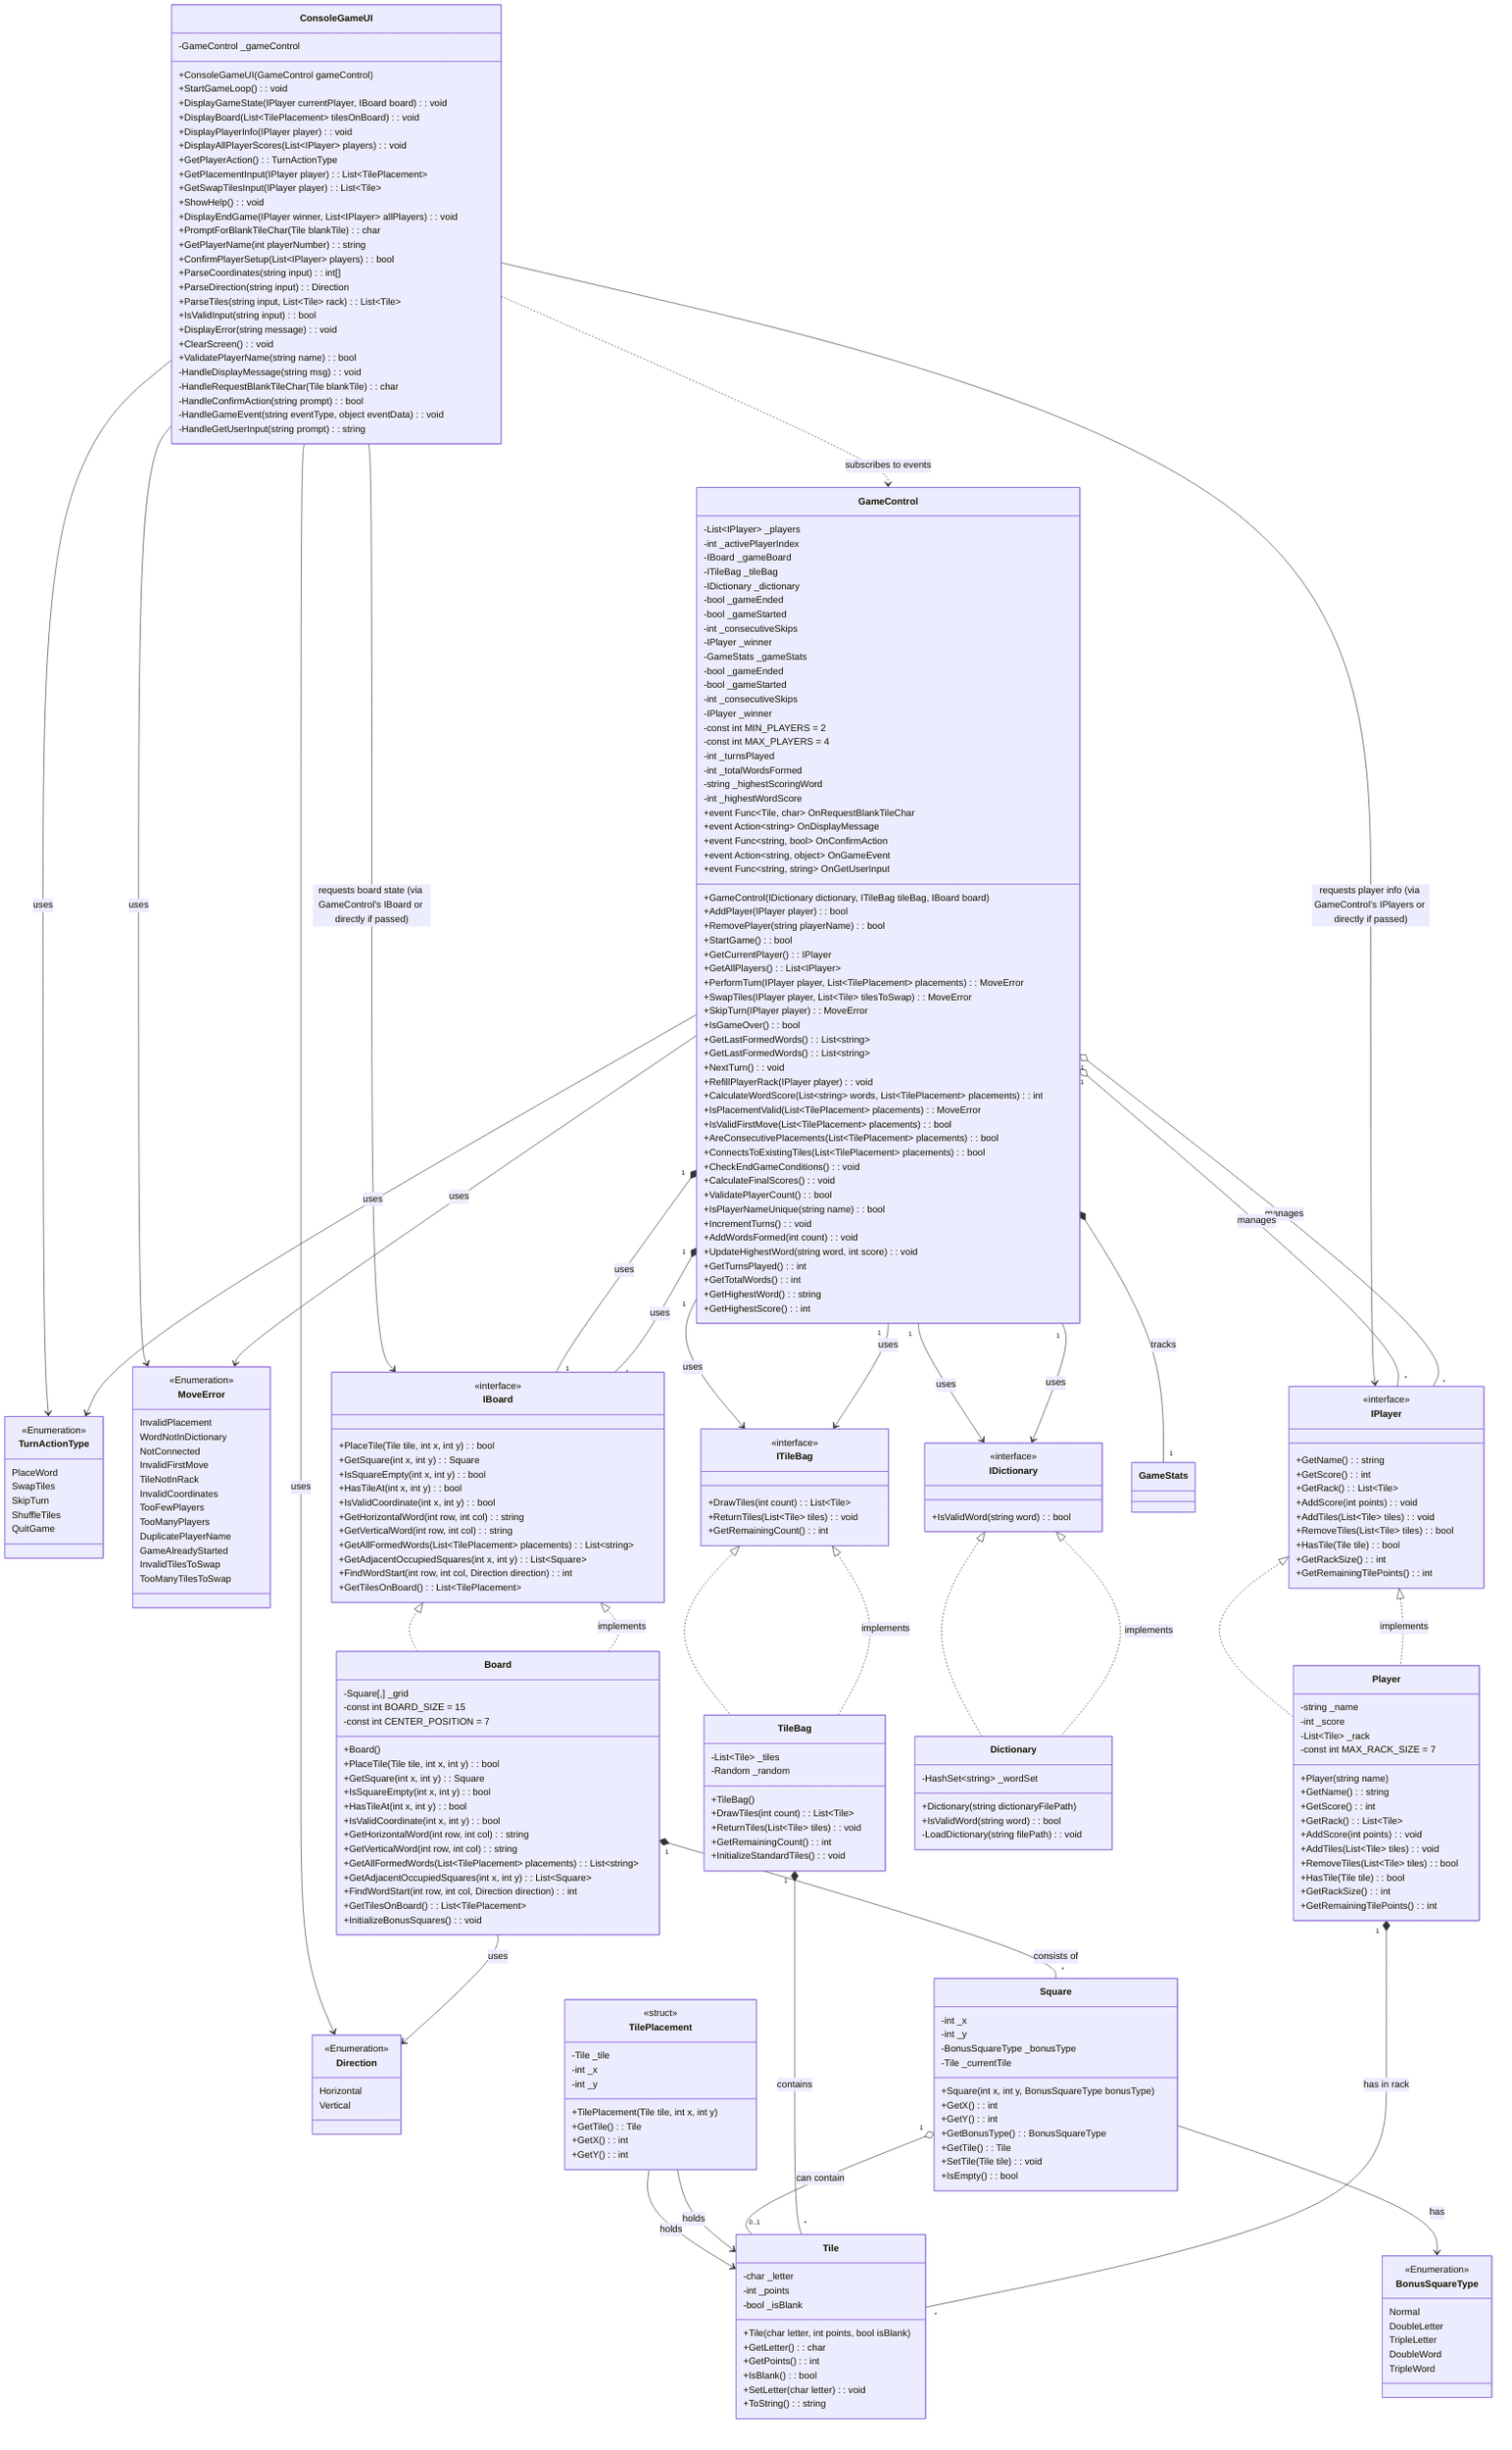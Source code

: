 classDiagram
    direction TB

    %% ENUMS
    class BonusSquareType {
        <<Enumeration>>
        Normal
        DoubleLetter
        TripleLetter
        DoubleWord
        TripleWord
    }

    class TurnActionType {
        <<Enumeration>>
        PlaceWord
        SwapTiles
        SkipTurn
        ShuffleTiles
        QuitGame
    }

    class Direction {
        <<Enumeration>>
        Horizontal
        Vertical
    }

    class MoveError {
        <<Enumeration>>
        InvalidPlacement
        WordNotInDictionary
        NotConnected
        InvalidFirstMove
        TileNotInRack
        InvalidCoordinates
        TooFewPlayers
        TooManyPlayers
        DuplicatePlayerName
        GameAlreadyStarted
        InvalidTilesToSwap
        TooManyTilesToSwap
    }

    %% INTERFACES
    class IDictionary {
        <<interface>>
        +IsValidWord(string word) : bool
    }

    class ITileBag {
        <<interface>>
        +DrawTiles(int count) : List~Tile~
        +ReturnTiles(List~Tile~ tiles) : void
        +GetRemainingCount() : int
    }

    class IPlayer {
        <<interface>>
        +GetName() : string
        +GetScore() : int
        +GetRack() : List~Tile~
        +AddScore(int points) : void
        +AddTiles(List~Tile~ tiles) : void
        +RemoveTiles(List~Tile~ tiles) : bool
        +HasTile(Tile tile) : bool
        +GetRackSize() : int
        +GetRemainingTilePoints() : int
    }

    class IBoard {
        <<interface>>
        +PlaceTile(Tile tile, int x, int y) : bool
        +GetSquare(int x, int y) : Square
        +IsSquareEmpty(int x, int y) : bool

        +HasTileAt(int x, int y) : bool
        +IsValidCoordinate(int x, int y) : bool
        +GetHorizontalWord(int row, int col) : string
        +GetVerticalWord(int row, int col) : string
        +GetAllFormedWords(List~TilePlacement~ placements) : List~string~
        +GetAdjacentOccupiedSquares(int x, int y) : List~Square~
        +FindWordStart(int row, int col, Direction direction) : int
        +GetTilesOnBoard() : List~TilePlacement~
    }

    %% CORE GAME CLASSES
    class GameControl {
        -List~IPlayer~ _players
        -int _activePlayerIndex
        -IBoard _gameBoard
        -ITileBag _tileBag
        -IDictionary _dictionary

        -bool _gameEnded
        -bool _gameStarted
        -int _consecutiveSkips
        -IPlayer _winner
        -GameStats _gameStats
        -bool _gameEnded
        -bool _gameStarted
        -int _consecutiveSkips
        -IPlayer _winner 
        -const int MIN_PLAYERS = 2
        -const int MAX_PLAYERS = 4
        %% Game Stats integrated
        -int _turnsPlayed
        -int _totalWordsFormed
        -string _highestScoringWord
        -int _highestWordScore


        +event Func~Tile, char~ OnRequestBlankTileChar
        +event Action~string~ OnDisplayMessage
        +event Func~string, bool~ OnConfirmAction
        +event Action~string, object~ OnGameEvent
        +event Func~string, string~ OnGetUserInput

        +GameControl(IDictionary dictionary, ITileBag tileBag, IBoard board)
        +AddPlayer(IPlayer player) : bool
        +RemovePlayer(string playerName) : bool
        +StartGame() : bool
        +GetCurrentPlayer() : IPlayer
        +GetAllPlayers() : List~IPlayer~
        +PerformTurn(IPlayer player, List~TilePlacement~ placements) : MoveError
        +SwapTiles(IPlayer player, List~Tile~ tilesToSwap) : MoveError
        +SkipTurn(IPlayer player) : MoveError
        +IsGameOver() : bool
        +GetLastFormedWords() : List~string~

        +GetLastFormedWords() : List~string~ 
        +NextTurn() : void
        +RefillPlayerRack(IPlayer player) : void
        +CalculateWordScore(List~string~ words, List~TilePlacement~ placements) : int
        +IsPlacementValid(List~TilePlacement~ placements) : MoveError
        +IsValidFirstMove(List~TilePlacement~ placements) : bool
        +AreConsecutivePlacements(List~TilePlacement~ placements) : bool
        +ConnectsToExistingTiles(List~TilePlacement~ placements) : bool
        +CheckEndGameConditions() : void
        +CalculateFinalScores() : void
        +ValidatePlayerCount() : bool
        +IsPlayerNameUnique(string name) : bool

        +IncrementTurns() : void
        +AddWordsFormed(int count) : void
        +UpdateHighestWord(string word, int score) : void
        +GetTurnsPlayed() : int
        +GetTotalWords() : int
        +GetHighestWord() : string
        +GetHighestScore() : int
    }

    class Player {
        -string _name
        -int _score
        -List~Tile~ _rack
        -const int MAX_RACK_SIZE = 7

        +Player(string name)
        +GetName() : string
        +GetScore() : int
        +GetRack() : List~Tile~
        +AddScore(int points) : void
        +AddTiles(List~Tile~ tiles) : void
        +RemoveTiles(List~Tile~ tiles) : bool
        +HasTile(Tile tile) : bool
        +GetRackSize() : int
        +GetRemainingTilePoints() : int
    }
    IPlayer <|.. Player : implements

    class Tile {
        -char _letter
        -int _points
        -bool _isBlank

        +Tile(char letter, int points, bool isBlank)
        +GetLetter() : char
        +GetPoints() : int
        +IsBlank() : bool
        +SetLetter(char letter) : void
        +ToString() : string
    }

    class TileBag {
        -List~Tile~ _tiles
        -Random _random

        +TileBag()
        +DrawTiles(int count) : List~Tile~
        +ReturnTiles(List~Tile~ tiles) : void
        +GetRemainingCount() : int
        +InitializeStandardTiles() : void
    }
    ITileBag <|.. TileBag : implements

    class Board {
        -Square[,] _grid
        -const int BOARD_SIZE = 15
        -const int CENTER_POSITION = 7

        +Board()
        +PlaceTile(Tile tile, int x, int y) : bool
        +GetSquare(int x, int y) : Square
        +IsSquareEmpty(int x, int y) : bool

        +HasTileAt(int x, int y) : bool
        +IsValidCoordinate(int x, int y) : bool
        +GetHorizontalWord(int row, int col) : string
        +GetVerticalWord(int row, int col) : string
        +GetAllFormedWords(List~TilePlacement~ placements) : List~string~
        +GetAdjacentOccupiedSquares(int x, int y) : List~Square~
        +FindWordStart(int row, int col, Direction direction) : int
        +GetTilesOnBoard() : List~TilePlacement~
        +InitializeBonusSquares() : void
    }
    IBoard <|.. Board : implements

    class Square {
        -int _x
        -int _y
        -BonusSquareType _bonusType
        -Tile _currentTile

        +Square(int x, int y, BonusSquareType bonusType)
        +GetX() : int
        +GetY() : int
        +GetBonusType() : BonusSquareType
        +GetTile() : Tile
        +SetTile(Tile tile) : void
        +IsEmpty() : bool
    }

    class Dictionary {
        -HashSet~string~ _wordSet

        +Dictionary(string dictionaryFilePath)
        +IsValidWord(string word) : bool
        -LoadDictionary(string filePath) : void
    }
    IDictionary <|.. Dictionary : implements

    
    class ConsoleGameUI {
        -GameControl _gameControl 
        +ConsoleGameUI(GameControl gameControl)
        +StartGameLoop() : void
        +DisplayGameState(IPlayer currentPlayer, IBoard board) : void 
        +DisplayBoard(List~TilePlacement~ tilesOnBoard) : void 
        +DisplayPlayerInfo(IPlayer player) : void
        +DisplayAllPlayerScores(List~IPlayer~ players) : void
        +GetPlayerAction() : TurnActionType
        +GetPlacementInput(IPlayer player) : List~TilePlacement~
        +GetSwapTilesInput(IPlayer player) : List~Tile~
        +ShowHelp() : void
        +DisplayEndGame(IPlayer winner, List~IPlayer~ allPlayers) : void
        +PromptForBlankTileChar(Tile blankTile) : char
        +GetPlayerName(int playerNumber) : string
        +ConfirmPlayerSetup(List~IPlayer~ players) : bool
        +ParseCoordinates(string input) : int[]
        +ParseDirection(string input) : Direction
        +ParseTiles(string input, List~Tile~ rack) : List~Tile~
        +IsValidInput(string input) : bool
        +DisplayError(string message) : void
        +ClearScreen() : void
        +ValidatePlayerName(string name) : bool
        -HandleDisplayMessage(string msg) : void
        -HandleRequestBlankTileChar(Tile blankTile) : char
        -HandleConfirmAction(string prompt) : bool
        -HandleGameEvent(string eventType, object eventData) : void
        -HandleGetUserInput(string prompt) : string
    }

    %% HELPER CLASSES
    class TilePlacement {
        <<struct>>
        -Tile _tile
        -int _x
        -int _y

        +TilePlacement(Tile tile, int x, int y)
        +GetTile() : Tile
        +GetX() : int
        +GetY() : int
    }

    %% RELATIONSHIPS

    GameControl "1" o-- "*" IPlayer : manages
    GameControl "1" *-- "1" IBoard : uses
    GameControl "1" --> ITileBag : uses
    GameControl "1" --> IDictionary : uses
    GameControl --> MoveError : uses
    GameControl --> TurnActionType : uses

    
    %% GameControl Relationships
    GameControl "1" o-- "*" IPlayer : manages
    GameControl "1" *-- "1" IBoard : uses
    GameControl "1" *-- "1" GameStats : tracks
    GameControl "1" --> ITileBag : uses
    GameControl "1" --> IDictionary : uses

    %% Interface Implementations
    IPlayer <|.. Player
    ITileBag <|.. TileBag
    IBoard <|.. Board
    IDictionary <|.. Dictionary

    Player "1" *-- "*" Tile : has in rack

    TileBag "1" *-- "*" Tile : contains
    Board "1" *-- "*" Square : consists of
    Board --> Direction : uses
    Square "1" o-- "0..1" Tile : can contain
    Square --> BonusSquareType : has
    TilePlacement --> Tile : holds

    %% TilePlacement Relationships
    TilePlacement --> Tile : holds

    %% Conceptual UI Interaction (not a direct association in core logic)
    ConsoleGameUI ..> GameControl : subscribes to events
    ConsoleGameUI --> IBoard : requests board state (via GameControl's IBoard or directly if passed)
    ConsoleGameUI --> IPlayer : requests player info (via GameControl's IPlayers or directly if passed)
    ConsoleGameUI --> TurnActionType : uses
    ConsoleGameUI --> MoveError : uses
    ConsoleGameUI --> Direction : uses